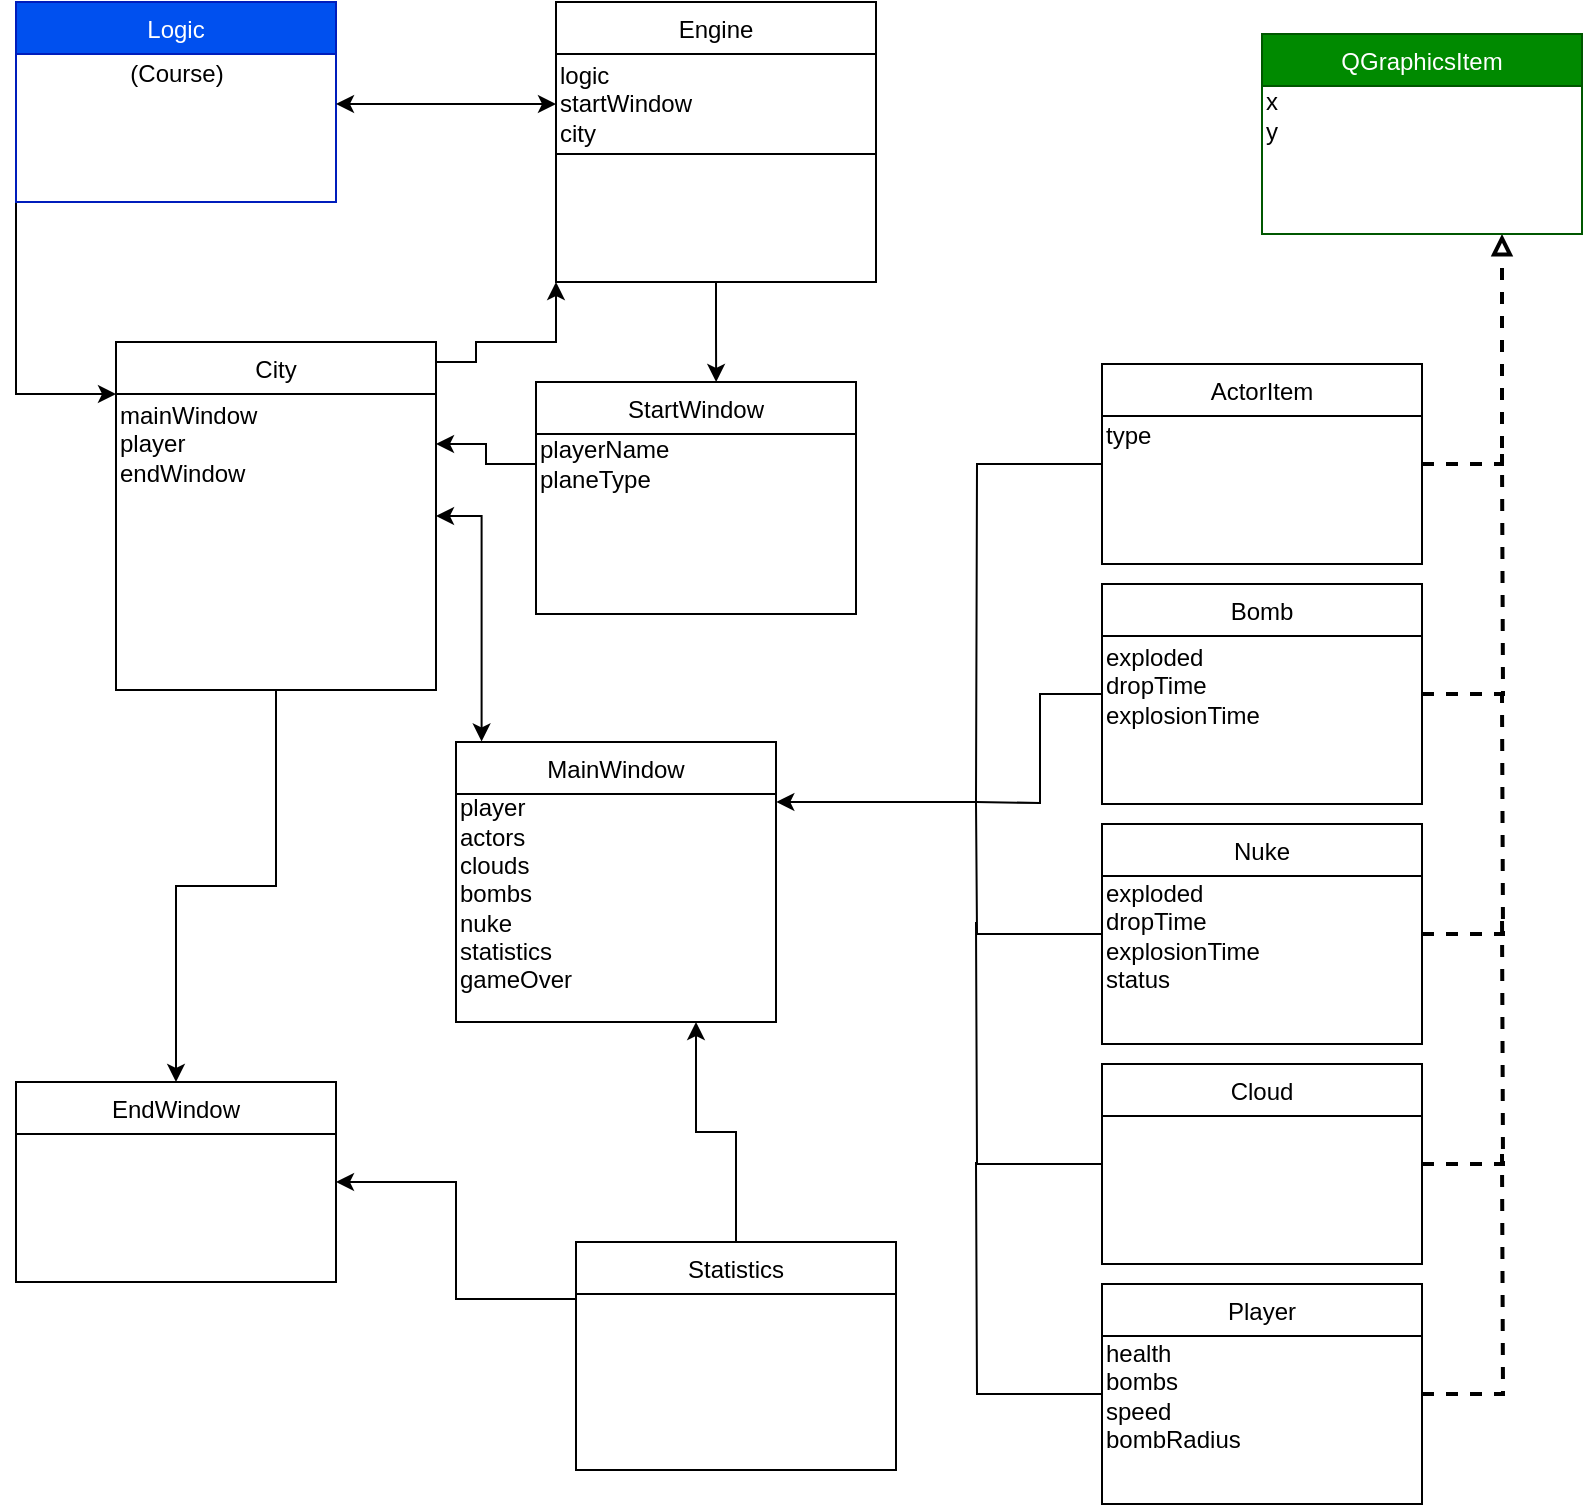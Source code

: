 <mxfile version="13.10.4" type="device"><diagram id="C5RBs43oDa-KdzZeNtuy" name="Page-1"><mxGraphModel dx="2545" dy="2128" grid="1" gridSize="10" guides="1" tooltips="1" connect="1" arrows="1" fold="1" page="1" pageScale="1" pageWidth="827" pageHeight="1169" math="0" shadow="0"><root><mxCell id="WIyWlLk6GJQsqaUBKTNV-0"/><mxCell id="WIyWlLk6GJQsqaUBKTNV-1" parent="WIyWlLk6GJQsqaUBKTNV-0"/><mxCell id="3tW-V83THkrZXUFpEHLQ-103" style="edgeStyle=orthogonalEdgeStyle;rounded=0;orthogonalLoop=1;jettySize=auto;html=1;entryX=0.563;entryY=0;entryDx=0;entryDy=0;entryPerimeter=0;endArrow=classic;endFill=1;strokeColor=#000000;strokeWidth=1;" edge="1" parent="WIyWlLk6GJQsqaUBKTNV-1" source="zkfFHV4jXpPFQw0GAbJ--13" target="3tW-V83THkrZXUFpEHLQ-4"><mxGeometry relative="1" as="geometry"/></mxCell><mxCell id="zkfFHV4jXpPFQw0GAbJ--13" value="Engine" style="swimlane;fontStyle=0;align=center;verticalAlign=top;childLayout=stackLayout;horizontal=1;startSize=26;horizontalStack=0;resizeParent=1;resizeLast=0;collapsible=1;marginBottom=0;rounded=0;shadow=0;strokeWidth=1;" parent="WIyWlLk6GJQsqaUBKTNV-1" vertex="1"><mxGeometry x="-530" y="-1150" width="160" height="140" as="geometry"><mxRectangle x="340" y="380" width="170" height="26" as="alternateBounds"/></mxGeometry></mxCell><mxCell id="3tW-V83THkrZXUFpEHLQ-30" value="&lt;div align=&quot;left&quot;&gt;logic&lt;/div&gt;&lt;div align=&quot;left&quot;&gt;startWindow&lt;/div&gt;&lt;div align=&quot;left&quot;&gt;city&lt;br&gt;&lt;/div&gt;" style="text;html=1;align=left;verticalAlign=middle;resizable=0;points=[];autosize=1;" vertex="1" parent="zkfFHV4jXpPFQw0GAbJ--13"><mxGeometry y="26" width="160" height="50" as="geometry"/></mxCell><mxCell id="3tW-V83THkrZXUFpEHLQ-82" value="" style="endArrow=none;html=1;strokeColor=#000000;strokeWidth=1;" edge="1" parent="zkfFHV4jXpPFQw0GAbJ--13"><mxGeometry width="50" height="50" relative="1" as="geometry"><mxPoint y="76" as="sourcePoint"/><mxPoint x="160" y="76" as="targetPoint"/></mxGeometry></mxCell><mxCell id="3tW-V83THkrZXUFpEHLQ-114" style="edgeStyle=orthogonalEdgeStyle;rounded=0;orthogonalLoop=1;jettySize=auto;html=1;entryX=0.08;entryY=-0.002;entryDx=0;entryDy=0;entryPerimeter=0;endArrow=classic;endFill=1;strokeColor=#000000;strokeWidth=1;startArrow=classic;startFill=1;" edge="1" parent="WIyWlLk6GJQsqaUBKTNV-1" source="3tW-V83THkrZXUFpEHLQ-2" target="3tW-V83THkrZXUFpEHLQ-6"><mxGeometry relative="1" as="geometry"/></mxCell><mxCell id="3tW-V83THkrZXUFpEHLQ-115" style="edgeStyle=orthogonalEdgeStyle;rounded=0;orthogonalLoop=1;jettySize=auto;html=1;entryX=0;entryY=1;entryDx=0;entryDy=0;endArrow=classic;endFill=1;strokeColor=#000000;strokeWidth=1;" edge="1" parent="WIyWlLk6GJQsqaUBKTNV-1" source="3tW-V83THkrZXUFpEHLQ-2" target="zkfFHV4jXpPFQw0GAbJ--13"><mxGeometry relative="1" as="geometry"><Array as="points"><mxPoint x="-570" y="-970"/><mxPoint x="-570" y="-980"/></Array></mxGeometry></mxCell><mxCell id="3tW-V83THkrZXUFpEHLQ-119" style="edgeStyle=orthogonalEdgeStyle;rounded=0;orthogonalLoop=1;jettySize=auto;html=1;exitX=0.5;exitY=1;exitDx=0;exitDy=0;endArrow=classic;endFill=1;strokeColor=#000000;strokeWidth=1;" edge="1" parent="WIyWlLk6GJQsqaUBKTNV-1" source="3tW-V83THkrZXUFpEHLQ-2" target="3tW-V83THkrZXUFpEHLQ-8"><mxGeometry relative="1" as="geometry"/></mxCell><mxCell id="3tW-V83THkrZXUFpEHLQ-2" value="City&#xA;" style="swimlane;fontStyle=0;align=center;verticalAlign=top;childLayout=stackLayout;horizontal=1;startSize=26;horizontalStack=0;resizeParent=1;resizeLast=0;collapsible=1;marginBottom=0;rounded=0;shadow=0;strokeWidth=1;" vertex="1" parent="WIyWlLk6GJQsqaUBKTNV-1"><mxGeometry x="-750" y="-980" width="160" height="174" as="geometry"><mxRectangle x="340" y="380" width="170" height="26" as="alternateBounds"/></mxGeometry></mxCell><mxCell id="3tW-V83THkrZXUFpEHLQ-24" value="&lt;div&gt;mainWindow&lt;br&gt;&lt;/div&gt;&lt;div align=&quot;left&quot;&gt;player&lt;/div&gt;&lt;div align=&quot;left&quot;&gt;endWindow&lt;br&gt;&lt;/div&gt;" style="text;html=1;align=left;verticalAlign=middle;resizable=0;points=[];autosize=1;" vertex="1" parent="3tW-V83THkrZXUFpEHLQ-2"><mxGeometry y="26" width="160" height="50" as="geometry"/></mxCell><mxCell id="3tW-V83THkrZXUFpEHLQ-4" value="StartWindow" style="swimlane;fontStyle=0;align=center;verticalAlign=top;childLayout=stackLayout;horizontal=1;startSize=26;horizontalStack=0;resizeParent=1;resizeLast=0;collapsible=1;marginBottom=0;rounded=0;shadow=0;strokeWidth=1;" vertex="1" parent="WIyWlLk6GJQsqaUBKTNV-1"><mxGeometry x="-540" y="-960" width="160" height="116" as="geometry"><mxRectangle x="-660" y="-890" width="170" height="26" as="alternateBounds"/></mxGeometry></mxCell><mxCell id="3tW-V83THkrZXUFpEHLQ-34" value="&lt;div align=&quot;left&quot;&gt;playerName&lt;/div&gt;&lt;div align=&quot;left&quot;&gt;planeType&lt;/div&gt;" style="text;html=1;align=left;verticalAlign=middle;resizable=0;points=[];autosize=1;" vertex="1" parent="3tW-V83THkrZXUFpEHLQ-4"><mxGeometry y="26" width="160" height="30" as="geometry"/></mxCell><mxCell id="3tW-V83THkrZXUFpEHLQ-6" value="MainWindow" style="swimlane;fontStyle=0;align=center;verticalAlign=top;childLayout=stackLayout;horizontal=1;startSize=26;horizontalStack=0;resizeParent=1;resizeLast=0;collapsible=1;marginBottom=0;rounded=0;shadow=0;strokeWidth=1;" vertex="1" parent="WIyWlLk6GJQsqaUBKTNV-1"><mxGeometry x="-580" y="-780" width="160" height="140" as="geometry"><mxRectangle x="340" y="380" width="170" height="26" as="alternateBounds"/></mxGeometry></mxCell><mxCell id="3tW-V83THkrZXUFpEHLQ-22" value="&lt;div align=&quot;left&quot;&gt;player&lt;/div&gt;&lt;div align=&quot;left&quot;&gt;actors&lt;/div&gt;&lt;div align=&quot;left&quot;&gt;clouds&lt;/div&gt;&lt;div align=&quot;left&quot;&gt;bombs&lt;/div&gt;&lt;div align=&quot;left&quot;&gt;nuke&lt;/div&gt;&lt;div align=&quot;left&quot;&gt;statistics&lt;/div&gt;&lt;div align=&quot;left&quot;&gt;gameOver&lt;/div&gt;" style="text;html=1;align=left;verticalAlign=middle;resizable=0;points=[];autosize=1;" vertex="1" parent="3tW-V83THkrZXUFpEHLQ-6"><mxGeometry y="26" width="160" height="100" as="geometry"/></mxCell><mxCell id="3tW-V83THkrZXUFpEHLQ-8" value="EndWindow&#xA;" style="swimlane;fontStyle=0;align=center;verticalAlign=top;childLayout=stackLayout;horizontal=1;startSize=26;horizontalStack=0;resizeParent=1;resizeLast=0;collapsible=1;marginBottom=0;rounded=0;shadow=0;strokeWidth=1;" vertex="1" parent="WIyWlLk6GJQsqaUBKTNV-1"><mxGeometry x="-800" y="-610" width="160" height="100" as="geometry"><mxRectangle x="340" y="380" width="170" height="26" as="alternateBounds"/></mxGeometry></mxCell><mxCell id="3tW-V83THkrZXUFpEHLQ-57" style="edgeStyle=orthogonalEdgeStyle;rounded=0;orthogonalLoop=1;jettySize=auto;html=1;exitX=1;exitY=0.5;exitDx=0;exitDy=0;dashed=1;endArrow=none;endFill=0;strokeWidth=2;" edge="1" parent="WIyWlLk6GJQsqaUBKTNV-1" source="3tW-V83THkrZXUFpEHLQ-10"><mxGeometry relative="1" as="geometry"><mxPoint x="-57" y="-924" as="targetPoint"/></mxGeometry></mxCell><mxCell id="3tW-V83THkrZXUFpEHLQ-97" style="edgeStyle=orthogonalEdgeStyle;rounded=0;orthogonalLoop=1;jettySize=auto;html=1;endArrow=none;endFill=0;strokeColor=#000000;strokeWidth=1;" edge="1" parent="WIyWlLk6GJQsqaUBKTNV-1" source="3tW-V83THkrZXUFpEHLQ-10"><mxGeometry relative="1" as="geometry"><mxPoint x="-320" y="-750.0" as="targetPoint"/></mxGeometry></mxCell><mxCell id="3tW-V83THkrZXUFpEHLQ-10" value="Bomb&#xA;" style="swimlane;fontStyle=0;align=center;verticalAlign=top;childLayout=stackLayout;horizontal=1;startSize=26;horizontalStack=0;resizeParent=1;resizeLast=0;collapsible=1;marginBottom=0;rounded=0;shadow=0;strokeWidth=1;" vertex="1" parent="WIyWlLk6GJQsqaUBKTNV-1"><mxGeometry x="-257" y="-859" width="160" height="110" as="geometry"><mxRectangle x="340" y="380" width="170" height="26" as="alternateBounds"/></mxGeometry></mxCell><mxCell id="3tW-V83THkrZXUFpEHLQ-127" value="&lt;div&gt;exploded&lt;/div&gt;&lt;div&gt;dropTime&lt;/div&gt;&lt;div&gt;explosionTime&lt;/div&gt;" style="text;html=1;align=left;verticalAlign=middle;resizable=0;points=[];autosize=1;" vertex="1" parent="3tW-V83THkrZXUFpEHLQ-10"><mxGeometry y="26" width="160" height="50" as="geometry"/></mxCell><mxCell id="3tW-V83THkrZXUFpEHLQ-58" style="edgeStyle=orthogonalEdgeStyle;rounded=0;orthogonalLoop=1;jettySize=auto;html=1;exitX=1;exitY=0.5;exitDx=0;exitDy=0;dashed=1;endArrow=none;endFill=0;strokeWidth=2;" edge="1" parent="WIyWlLk6GJQsqaUBKTNV-1" source="3tW-V83THkrZXUFpEHLQ-12"><mxGeometry relative="1" as="geometry"><mxPoint x="-57" y="-804" as="targetPoint"/></mxGeometry></mxCell><mxCell id="3tW-V83THkrZXUFpEHLQ-98" style="edgeStyle=orthogonalEdgeStyle;rounded=0;orthogonalLoop=1;jettySize=auto;html=1;endArrow=none;endFill=0;strokeColor=#000000;strokeWidth=1;" edge="1" parent="WIyWlLk6GJQsqaUBKTNV-1" source="3tW-V83THkrZXUFpEHLQ-12"><mxGeometry relative="1" as="geometry"><mxPoint x="-320" y="-750.0" as="targetPoint"/></mxGeometry></mxCell><mxCell id="3tW-V83THkrZXUFpEHLQ-12" value="Nuke" style="swimlane;fontStyle=0;align=center;verticalAlign=top;childLayout=stackLayout;horizontal=1;startSize=26;horizontalStack=0;resizeParent=1;resizeLast=0;collapsible=1;marginBottom=0;rounded=0;shadow=0;strokeWidth=1;" vertex="1" parent="WIyWlLk6GJQsqaUBKTNV-1"><mxGeometry x="-257" y="-739" width="160" height="110" as="geometry"><mxRectangle x="340" y="380" width="170" height="26" as="alternateBounds"/></mxGeometry></mxCell><mxCell id="3tW-V83THkrZXUFpEHLQ-128" value="&lt;div&gt;exploded&lt;/div&gt;&lt;div&gt;dropTime&lt;/div&gt;&lt;div&gt;explosionTime&lt;/div&gt;&lt;div&gt;status&lt;br&gt;&lt;/div&gt;" style="text;html=1;align=left;verticalAlign=middle;resizable=0;points=[];autosize=1;" vertex="1" parent="3tW-V83THkrZXUFpEHLQ-12"><mxGeometry y="26" width="160" height="60" as="geometry"/></mxCell><mxCell id="3tW-V83THkrZXUFpEHLQ-60" style="edgeStyle=orthogonalEdgeStyle;rounded=0;orthogonalLoop=1;jettySize=auto;html=1;exitX=1;exitY=0.5;exitDx=0;exitDy=0;dashed=1;endArrow=none;endFill=0;strokeWidth=2;" edge="1" parent="WIyWlLk6GJQsqaUBKTNV-1" source="3tW-V83THkrZXUFpEHLQ-16"><mxGeometry relative="1" as="geometry"><mxPoint x="-57" y="-574" as="targetPoint"/></mxGeometry></mxCell><mxCell id="3tW-V83THkrZXUFpEHLQ-100" style="edgeStyle=orthogonalEdgeStyle;rounded=0;orthogonalLoop=1;jettySize=auto;html=1;endArrow=none;endFill=0;strokeColor=#000000;strokeWidth=1;" edge="1" parent="WIyWlLk6GJQsqaUBKTNV-1" source="3tW-V83THkrZXUFpEHLQ-16"><mxGeometry relative="1" as="geometry"><mxPoint x="-320" y="-570" as="targetPoint"/></mxGeometry></mxCell><mxCell id="3tW-V83THkrZXUFpEHLQ-16" value="Player&#xA;" style="swimlane;fontStyle=0;align=center;verticalAlign=top;childLayout=stackLayout;horizontal=1;startSize=26;horizontalStack=0;resizeParent=1;resizeLast=0;collapsible=1;marginBottom=0;rounded=0;shadow=0;strokeWidth=1;" vertex="1" parent="WIyWlLk6GJQsqaUBKTNV-1"><mxGeometry x="-257" y="-509" width="160" height="110" as="geometry"><mxRectangle x="340" y="380" width="170" height="26" as="alternateBounds"/></mxGeometry></mxCell><mxCell id="3tW-V83THkrZXUFpEHLQ-130" value="&lt;div align=&quot;left&quot;&gt;health&lt;/div&gt;&lt;div align=&quot;left&quot;&gt;bombs&lt;/div&gt;&lt;div align=&quot;left&quot;&gt;speed&lt;/div&gt;&lt;div align=&quot;left&quot;&gt;bombRadius&lt;br&gt;&lt;/div&gt;" style="text;html=1;align=left;verticalAlign=middle;resizable=0;points=[];autosize=1;" vertex="1" parent="3tW-V83THkrZXUFpEHLQ-16"><mxGeometry y="26" width="160" height="60" as="geometry"/></mxCell><mxCell id="3tW-V83THkrZXUFpEHLQ-59" style="edgeStyle=orthogonalEdgeStyle;rounded=0;orthogonalLoop=1;jettySize=auto;html=1;exitX=1;exitY=0.5;exitDx=0;exitDy=0;dashed=1;endArrow=none;endFill=0;strokeWidth=2;" edge="1" parent="WIyWlLk6GJQsqaUBKTNV-1" source="3tW-V83THkrZXUFpEHLQ-18"><mxGeometry relative="1" as="geometry"><mxPoint x="-57" y="-694" as="targetPoint"/></mxGeometry></mxCell><mxCell id="3tW-V83THkrZXUFpEHLQ-99" style="edgeStyle=orthogonalEdgeStyle;rounded=0;orthogonalLoop=1;jettySize=auto;html=1;endArrow=none;endFill=0;strokeColor=#000000;strokeWidth=1;" edge="1" parent="WIyWlLk6GJQsqaUBKTNV-1" source="3tW-V83THkrZXUFpEHLQ-18"><mxGeometry relative="1" as="geometry"><mxPoint x="-320" y="-690" as="targetPoint"/></mxGeometry></mxCell><mxCell id="3tW-V83THkrZXUFpEHLQ-18" value="Cloud" style="swimlane;fontStyle=0;align=center;verticalAlign=top;childLayout=stackLayout;horizontal=1;startSize=26;horizontalStack=0;resizeParent=1;resizeLast=0;collapsible=1;marginBottom=0;rounded=0;shadow=0;strokeWidth=1;" vertex="1" parent="WIyWlLk6GJQsqaUBKTNV-1"><mxGeometry x="-257" y="-619" width="160" height="100" as="geometry"><mxRectangle x="340" y="380" width="170" height="26" as="alternateBounds"/></mxGeometry></mxCell><mxCell id="3tW-V83THkrZXUFpEHLQ-117" style="edgeStyle=orthogonalEdgeStyle;rounded=0;orthogonalLoop=1;jettySize=auto;html=1;entryX=0.75;entryY=1;entryDx=0;entryDy=0;endArrow=classic;endFill=1;strokeColor=#000000;strokeWidth=1;" edge="1" parent="WIyWlLk6GJQsqaUBKTNV-1" source="3tW-V83THkrZXUFpEHLQ-20" target="3tW-V83THkrZXUFpEHLQ-6"><mxGeometry relative="1" as="geometry"/></mxCell><mxCell id="3tW-V83THkrZXUFpEHLQ-120" style="edgeStyle=orthogonalEdgeStyle;rounded=0;orthogonalLoop=1;jettySize=auto;html=1;exitX=0;exitY=0.25;exitDx=0;exitDy=0;endArrow=classic;endFill=1;strokeColor=#000000;strokeWidth=1;" edge="1" parent="WIyWlLk6GJQsqaUBKTNV-1" source="3tW-V83THkrZXUFpEHLQ-20" target="3tW-V83THkrZXUFpEHLQ-8"><mxGeometry relative="1" as="geometry"/></mxCell><mxCell id="3tW-V83THkrZXUFpEHLQ-20" value="Statistics&#xA;" style="swimlane;fontStyle=0;align=center;verticalAlign=top;childLayout=stackLayout;horizontal=1;startSize=26;horizontalStack=0;resizeParent=1;resizeLast=0;collapsible=1;marginBottom=0;rounded=0;shadow=0;strokeWidth=1;" vertex="1" parent="WIyWlLk6GJQsqaUBKTNV-1"><mxGeometry x="-520" y="-530" width="160" height="114" as="geometry"><mxRectangle x="340" y="380" width="170" height="26" as="alternateBounds"/></mxGeometry></mxCell><mxCell id="3tW-V83THkrZXUFpEHLQ-55" style="edgeStyle=orthogonalEdgeStyle;rounded=0;orthogonalLoop=1;jettySize=auto;html=1;exitX=1;exitY=0.5;exitDx=0;exitDy=0;entryX=0.75;entryY=1;entryDx=0;entryDy=0;strokeWidth=2;endArrow=block;endFill=0;dashed=1;" edge="1" parent="WIyWlLk6GJQsqaUBKTNV-1" source="3tW-V83THkrZXUFpEHLQ-44" target="3tW-V83THkrZXUFpEHLQ-45"><mxGeometry relative="1" as="geometry"/></mxCell><mxCell id="3tW-V83THkrZXUFpEHLQ-96" style="edgeStyle=orthogonalEdgeStyle;rounded=0;orthogonalLoop=1;jettySize=auto;html=1;endArrow=none;endFill=0;strokeColor=#000000;strokeWidth=1;" edge="1" parent="WIyWlLk6GJQsqaUBKTNV-1" source="3tW-V83THkrZXUFpEHLQ-44"><mxGeometry relative="1" as="geometry"><mxPoint x="-320" y="-750.0" as="targetPoint"/></mxGeometry></mxCell><mxCell id="3tW-V83THkrZXUFpEHLQ-44" value="ActorItem&#xA;" style="swimlane;fontStyle=0;align=center;verticalAlign=top;childLayout=stackLayout;horizontal=1;startSize=26;horizontalStack=0;resizeParent=1;resizeLast=0;collapsible=1;marginBottom=0;rounded=0;shadow=0;strokeWidth=1;" vertex="1" parent="WIyWlLk6GJQsqaUBKTNV-1"><mxGeometry x="-257" y="-969" width="160" height="100" as="geometry"><mxRectangle x="340" y="380" width="170" height="26" as="alternateBounds"/></mxGeometry></mxCell><mxCell id="3tW-V83THkrZXUFpEHLQ-124" value="&lt;div align=&quot;left&quot;&gt;type&lt;/div&gt;" style="text;html=1;align=left;verticalAlign=middle;resizable=0;points=[];autosize=1;" vertex="1" parent="3tW-V83THkrZXUFpEHLQ-44"><mxGeometry y="26" width="160" height="20" as="geometry"/></mxCell><mxCell id="3tW-V83THkrZXUFpEHLQ-45" value="QGraphicsItem" style="swimlane;fontStyle=0;align=center;verticalAlign=top;childLayout=stackLayout;horizontal=1;startSize=26;horizontalStack=0;resizeParent=1;resizeLast=0;collapsible=1;marginBottom=0;rounded=0;shadow=0;strokeWidth=1;fillColor=#008a00;strokeColor=#005700;fontColor=#ffffff;" vertex="1" parent="WIyWlLk6GJQsqaUBKTNV-1"><mxGeometry x="-177" y="-1134" width="160" height="100" as="geometry"><mxRectangle x="340" y="380" width="170" height="26" as="alternateBounds"/></mxGeometry></mxCell><mxCell id="3tW-V83THkrZXUFpEHLQ-47" value="&lt;div align=&quot;left&quot;&gt;x&lt;/div&gt;&lt;div align=&quot;left&quot;&gt;y&lt;/div&gt;" style="text;html=1;align=left;verticalAlign=middle;resizable=0;points=[];autosize=1;" vertex="1" parent="3tW-V83THkrZXUFpEHLQ-45"><mxGeometry y="26" width="160" height="30" as="geometry"/></mxCell><mxCell id="3tW-V83THkrZXUFpEHLQ-87" style="edgeStyle=orthogonalEdgeStyle;rounded=0;orthogonalLoop=1;jettySize=auto;html=1;endArrow=classic;endFill=1;strokeColor=#000000;strokeWidth=1;" edge="1" parent="WIyWlLk6GJQsqaUBKTNV-1"><mxGeometry relative="1" as="geometry"><mxPoint x="-800" y="-1050" as="sourcePoint"/><mxPoint x="-750" y="-954" as="targetPoint"/><Array as="points"><mxPoint x="-800" y="-954"/></Array></mxGeometry></mxCell><mxCell id="3tW-V83THkrZXUFpEHLQ-83" value="Logic&#xA;" style="swimlane;fontStyle=0;align=center;verticalAlign=top;childLayout=stackLayout;horizontal=1;startSize=26;horizontalStack=0;resizeParent=1;resizeLast=0;collapsible=1;marginBottom=0;rounded=0;shadow=0;strokeWidth=1;fillColor=#0050ef;strokeColor=#001DBC;fontColor=#ffffff;" vertex="1" parent="WIyWlLk6GJQsqaUBKTNV-1"><mxGeometry x="-800" y="-1150" width="160" height="100" as="geometry"><mxRectangle x="340" y="380" width="170" height="26" as="alternateBounds"/></mxGeometry></mxCell><mxCell id="3tW-V83THkrZXUFpEHLQ-123" value="(Course)" style="text;html=1;align=center;verticalAlign=middle;resizable=0;points=[];autosize=1;" vertex="1" parent="3tW-V83THkrZXUFpEHLQ-83"><mxGeometry y="26" width="160" height="20" as="geometry"/></mxCell><mxCell id="3tW-V83THkrZXUFpEHLQ-101" value="" style="endArrow=classic;html=1;strokeColor=#000000;strokeWidth=1;entryX=1.001;entryY=0.04;entryDx=0;entryDy=0;entryPerimeter=0;" edge="1" parent="WIyWlLk6GJQsqaUBKTNV-1" target="3tW-V83THkrZXUFpEHLQ-22"><mxGeometry width="50" height="50" relative="1" as="geometry"><mxPoint x="-320" y="-750" as="sourcePoint"/><mxPoint x="-360" y="-770" as="targetPoint"/></mxGeometry></mxCell><mxCell id="3tW-V83THkrZXUFpEHLQ-110" style="edgeStyle=orthogonalEdgeStyle;rounded=0;orthogonalLoop=1;jettySize=auto;html=1;endArrow=classic;endFill=1;strokeColor=#000000;strokeWidth=1;" edge="1" parent="WIyWlLk6GJQsqaUBKTNV-1" source="3tW-V83THkrZXUFpEHLQ-34" target="3tW-V83THkrZXUFpEHLQ-24"><mxGeometry relative="1" as="geometry"/></mxCell><mxCell id="3tW-V83THkrZXUFpEHLQ-121" style="edgeStyle=orthogonalEdgeStyle;rounded=0;orthogonalLoop=1;jettySize=auto;html=1;endArrow=classic;endFill=1;strokeColor=#000000;strokeWidth=1;startArrow=classic;startFill=1;" edge="1" parent="WIyWlLk6GJQsqaUBKTNV-1" source="3tW-V83THkrZXUFpEHLQ-30"><mxGeometry relative="1" as="geometry"><mxPoint x="-640" y="-1099" as="targetPoint"/></mxGeometry></mxCell></root></mxGraphModel></diagram></mxfile>